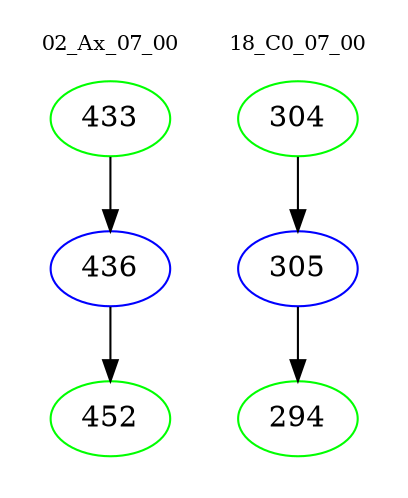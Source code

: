 digraph{
subgraph cluster_0 {
color = white
label = "02_Ax_07_00";
fontsize=10;
T0_433 [label="433", color="green"]
T0_433 -> T0_436 [color="black"]
T0_436 [label="436", color="blue"]
T0_436 -> T0_452 [color="black"]
T0_452 [label="452", color="green"]
}
subgraph cluster_1 {
color = white
label = "18_C0_07_00";
fontsize=10;
T1_304 [label="304", color="green"]
T1_304 -> T1_305 [color="black"]
T1_305 [label="305", color="blue"]
T1_305 -> T1_294 [color="black"]
T1_294 [label="294", color="green"]
}
}
